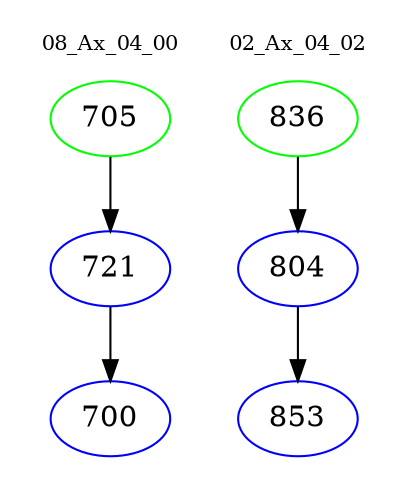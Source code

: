 digraph{
subgraph cluster_0 {
color = white
label = "08_Ax_04_00";
fontsize=10;
T0_705 [label="705", color="green"]
T0_705 -> T0_721 [color="black"]
T0_721 [label="721", color="blue"]
T0_721 -> T0_700 [color="black"]
T0_700 [label="700", color="blue"]
}
subgraph cluster_1 {
color = white
label = "02_Ax_04_02";
fontsize=10;
T1_836 [label="836", color="green"]
T1_836 -> T1_804 [color="black"]
T1_804 [label="804", color="blue"]
T1_804 -> T1_853 [color="black"]
T1_853 [label="853", color="blue"]
}
}
